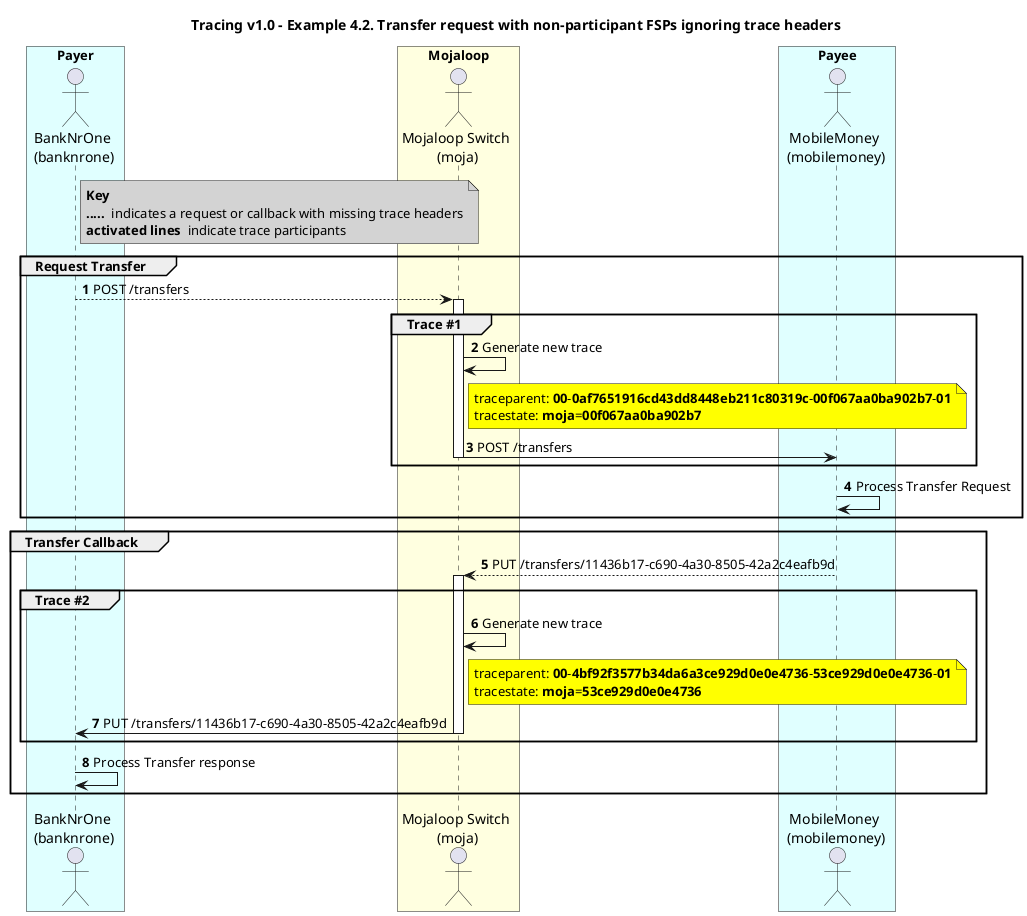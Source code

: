 
/'*****
 License
 --------------
 Copyright © 2017 Bill & Melinda Gates Foundation
 The Mojaloop files are made available by the Bill & Melinda Gates Foundation under the Apache License, Version 2.0 (the "License") and you may not use these files except in compliance with the License. You may obtain a copy of the License at
 http://www.apache.org/licenses/LICENSE-2.0
 Unless required by applicable law or agreed to in writing, the Mojaloop files are distributed on an "AS IS" BASIS, WITHOUT WARRANTIES OR CONDITIONS OF ANY KIND, either express or implied. See the License for the specific language governing permissions and limitations under the License.
 Contributors
 --------------
 This is the official list of the Mojaloop project contributors for this file.
 Names of the original copyright holders (individuals or organizations)
 should be listed with a '*' in the first column. People who have
 contributed from an organization can be listed under the organization
 that actually holds the copyright for their contributions (see the
 Gates Foundation organization for an example). Those individuals should have
 their names indented and be marked with a '-'. Email address can be added
 optionally within square brackets <email>.
 * Gates Foundation
 - Name Surname <name.surname@gatesfoundation.com>

 * Georgi Georgiev <georgi.georgiev@modusbox.com>
 * Miguel de Barros <miguel.debarros@modusbox.com>
 * Shashikant Hirugade <shashikant.hirugade@modusbox.com>
 * Valentin Genev <valentin.genev@modusbox.com>
 --------------
 ******'/

@startuml
' declate title
title Tracing v1.0 - Example 4.2. Transfer request with non-participant FSPs ignoring trace headers

autonumber

' Actor Keys:
'   actor - Payer DFSP, Payee DFSP
'   boundary - APIs/Interfaces, etc
'   collections - Kafka Topics
'   control - Kafka Consumers
'   entity - Database Access Objects
'   database - Database Persistance Store

' declare actors
' actor "Payer DFSP\nParticipant" as PAYER_DFSP
actor "BankNrOne\n (banknrone)" as PAYER
actor "Mojaloop Switch\n (moja)" as MOJA
actor "MobileMoney\n (mobilemoney)" as PAYEE

' box "Financial Service Provider (Payer)" #lightGray
' 	participant PAYER_DFSP
' end box

' box "ML API Adapter Service" #LightBlue
' 	participant NOTIFY_HANDLER
' end box

box "Payer" #LightCyan
    actor PAYER
end box

box "Mojaloop" #LightYellow
    actor MOJA
end box

box "Payee" #LightCyan
    actor PAYEE
end box

' start flow
' activate PAYER
note right of PAYER #lightgrey
    **Key**
    **.....**  indicates a request or callback with missing trace headers
    **activated lines**  indicate trace participants
end note
group Request Transfer
    PAYER --> MOJA: POST /transfers
    ' deactivate PAYER
    group Trace #1
        activate MOJA
        MOJA -> MOJA: Generate new trace
        note right of MOJA #yellow
            traceparent: **00**-**0af7651916cd43dd8448eb211c80319c**-**00f067aa0ba902b7**-**01**
            tracestate: **moja**=**00f067aa0ba902b7**
        end note

        MOJA -> PAYEE: POST /transfers
        deactivate MOJA
    end
            ' activate PAYEE
            PAYEE -> PAYEE: Process Transfer Request
            ' deactivate PAYEE
end

group Transfer Callback
            ' activate PAYEE
            PAYEE --> MOJA: PUT /transfers/11436b17-c690-4a30-8505-42a2c4eafb9d
            ' deactivate PAYEE
        group Trace #2
                    activate MOJA
                    MOJA -> MOJA: Generate new trace
                    note right of MOJA #yellow
                        traceparent: **00**-**4bf92f3577b34da6a3ce929d0e0e4736**-**53ce929d0e0e4736**-**01**
                        tracestate: **moja**=**53ce929d0e0e4736**
                    end note

                MOJA -> PAYER: PUT /transfers/11436b17-c690-4a30-8505-42a2c4eafb9d
                deactivate MOJA
        end

        ' activate PAYER
        PAYER -> PAYER: Process Transfer response
end
' deactivate PAYER
@enduml
